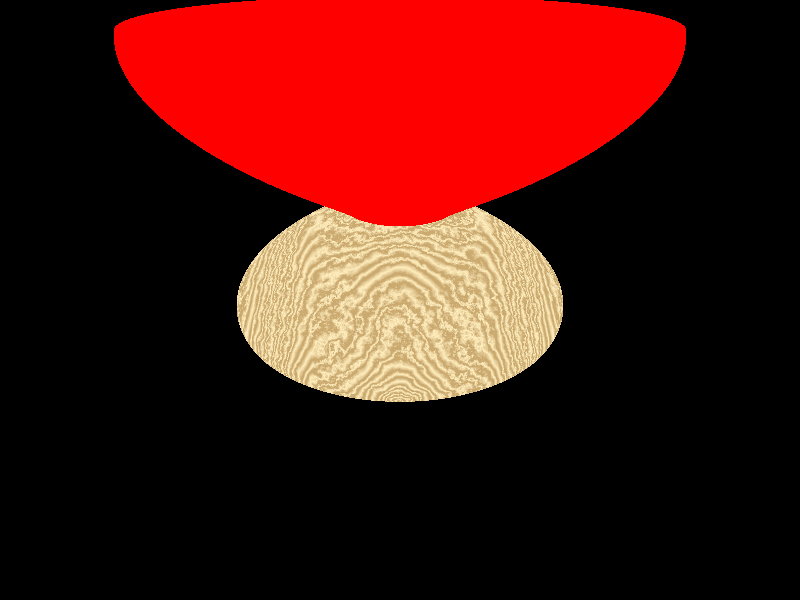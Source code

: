 #include "colors.inc"
#include "woods.inc"

camera {
    location <0,6,-10>
    look_at <0,0,0>
}

light_source {
    <0, 0, -25>
    color rgb <1, 1, 1>
}

union {
    sor {
        4,//Number of points, at least 4
        <0,0>, <3,0>, <1,2>, <0,2> 
        
        texture {
            T_Wood9
        }
    }
    
    sor {
        4,//Number of points, at least 4
        <0,2>, <1,2>, <4,5>, <0,5> 
        open
        pigment {
            color Red
        }
    }
}

